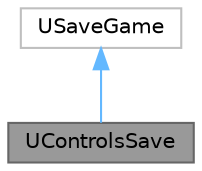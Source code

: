 digraph "UControlsSave"
{
 // LATEX_PDF_SIZE
  bgcolor="transparent";
  edge [fontname=Helvetica,fontsize=10,labelfontname=Helvetica,labelfontsize=10];
  node [fontname=Helvetica,fontsize=10,shape=box,height=0.2,width=0.4];
  Node1 [label="UControlsSave",height=0.2,width=0.4,color="gray40", fillcolor="grey60", style="filled", fontcolor="black",tooltip="Controls settings save."];
  Node2 -> Node1 [dir="back",color="steelblue1",style="solid"];
  Node2 [label="USaveGame",height=0.2,width=0.4,color="grey75", fillcolor="white", style="filled",tooltip=" "];
}
